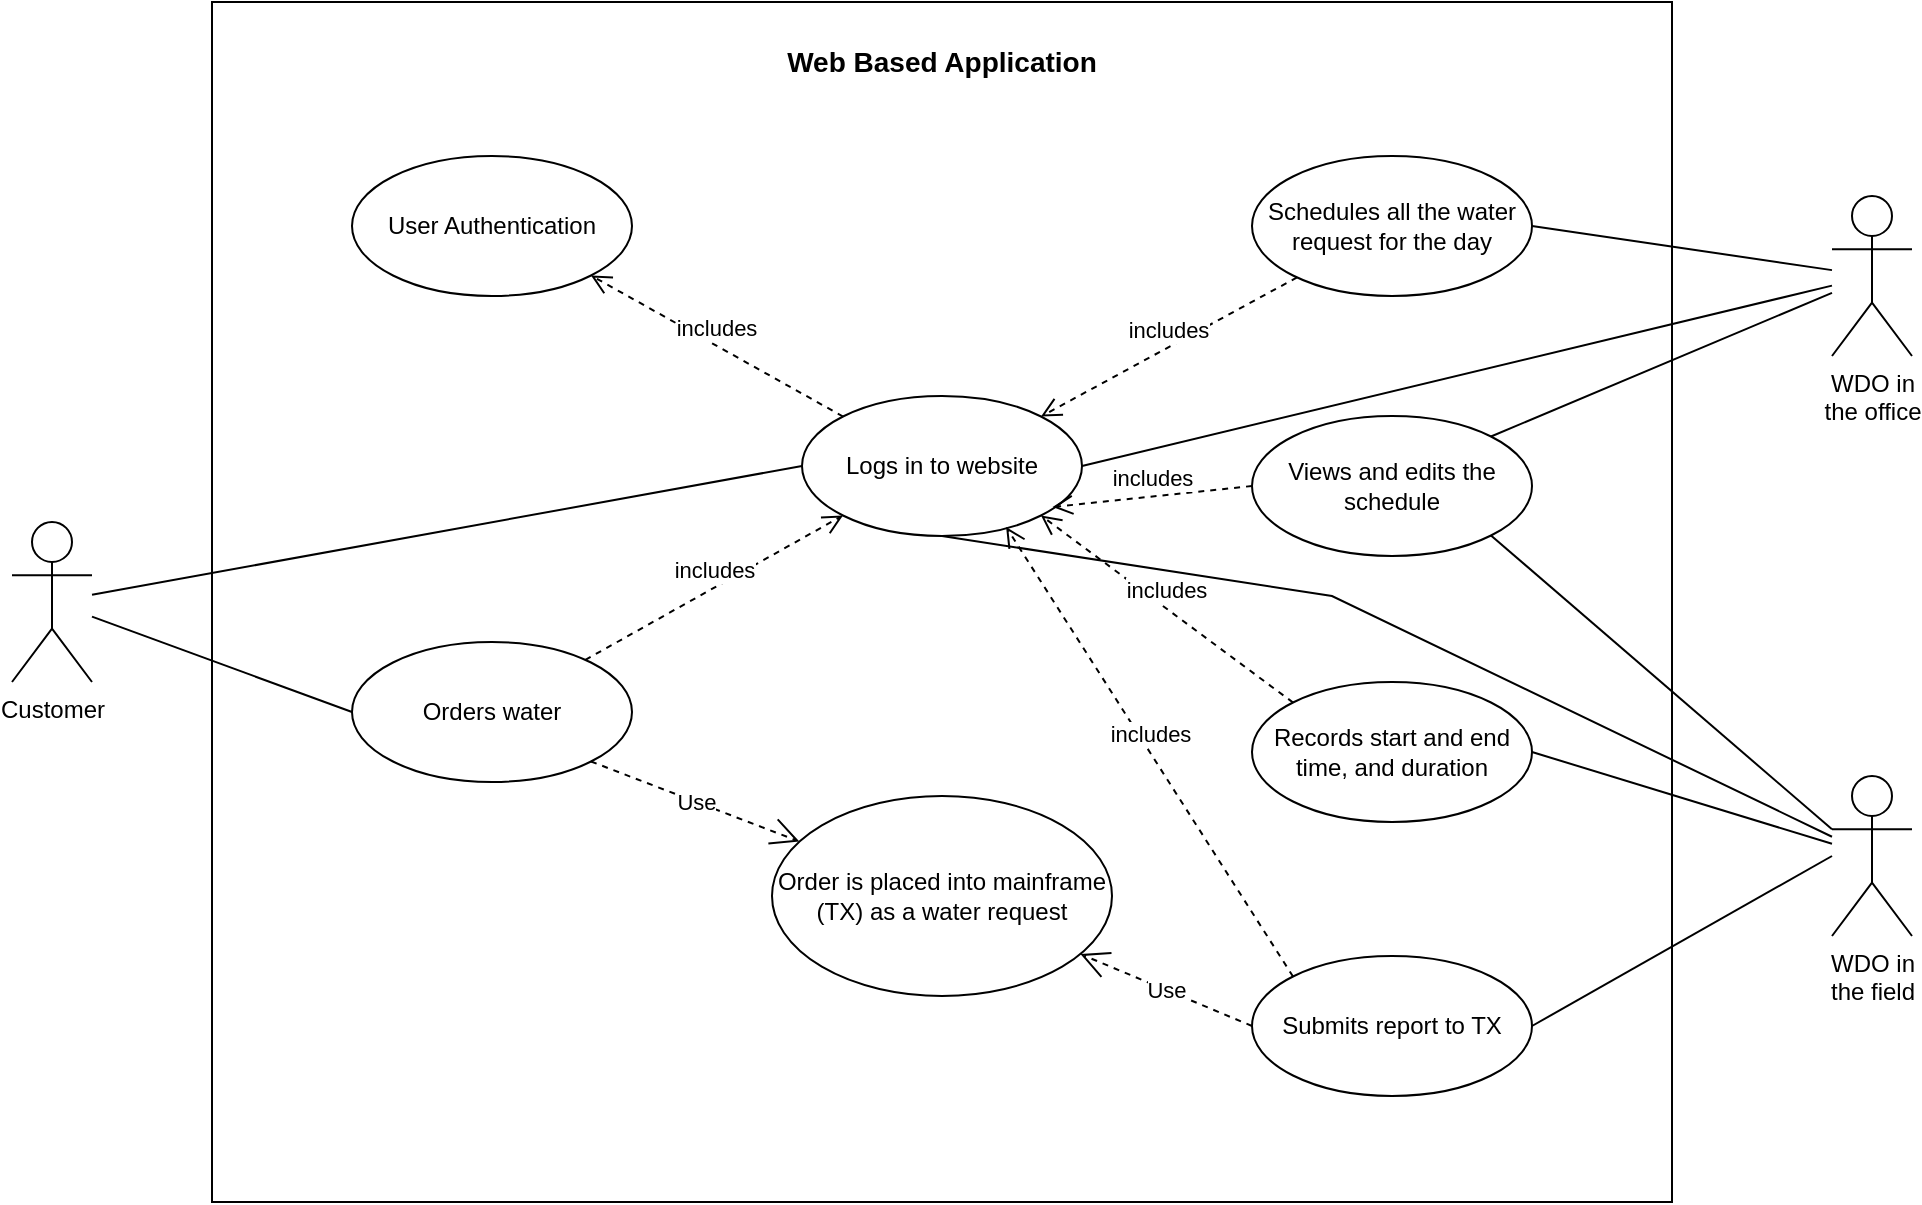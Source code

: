 <mxfile version="23.1.5" type="device">
  <diagram name="Page-1" id="e7e014a7-5840-1c2e-5031-d8a46d1fe8dd">
    <mxGraphModel dx="1728" dy="922" grid="1" gridSize="10" guides="1" tooltips="1" connect="1" arrows="1" fold="1" page="1" pageScale="1" pageWidth="1169" pageHeight="826" background="none" math="0" shadow="0">
      <root>
        <mxCell id="0" />
        <mxCell id="1" parent="0" />
        <mxCell id="aO-ZwqscGiUsRUBuonYR-41" value="&lt;p style=&quot;margin:0px;margin-top:4px;text-align:center;&quot;&gt;&lt;br&gt;&lt;/p&gt;&lt;p style=&quot;margin:0px;margin-top:4px;text-align:center;&quot;&gt;&lt;font style=&quot;font-size: 14px;&quot;&gt;&lt;b&gt;Web Based Application&lt;/b&gt;&lt;/font&gt;&lt;/p&gt;" style="verticalAlign=top;align=left;overflow=fill;html=1;whiteSpace=wrap;" vertex="1" parent="1">
          <mxGeometry x="220" y="113" width="730" height="600" as="geometry" />
        </mxCell>
        <mxCell id="aO-ZwqscGiUsRUBuonYR-42" value="WDO in &lt;br&gt;the office" style="shape=umlActor;verticalLabelPosition=bottom;verticalAlign=top;html=1;" vertex="1" parent="1">
          <mxGeometry x="1030" y="210" width="40" height="80" as="geometry" />
        </mxCell>
        <mxCell id="aO-ZwqscGiUsRUBuonYR-45" value="Customer" style="shape=umlActor;verticalLabelPosition=bottom;verticalAlign=top;html=1;" vertex="1" parent="1">
          <mxGeometry x="120" y="373" width="40" height="80" as="geometry" />
        </mxCell>
        <mxCell id="aO-ZwqscGiUsRUBuonYR-46" value="Orders water" style="ellipse;whiteSpace=wrap;html=1;" vertex="1" parent="1">
          <mxGeometry x="290" y="433" width="140" height="70" as="geometry" />
        </mxCell>
        <mxCell id="aO-ZwqscGiUsRUBuonYR-47" value="Order is placed into mainframe (TX) as a water request" style="ellipse;whiteSpace=wrap;html=1;" vertex="1" parent="1">
          <mxGeometry x="500" y="510" width="170" height="100" as="geometry" />
        </mxCell>
        <mxCell id="aO-ZwqscGiUsRUBuonYR-48" value="WDO in &lt;br&gt;the field" style="shape=umlActor;verticalLabelPosition=bottom;verticalAlign=top;html=1;" vertex="1" parent="1">
          <mxGeometry x="1030" y="500" width="40" height="80" as="geometry" />
        </mxCell>
        <mxCell id="aO-ZwqscGiUsRUBuonYR-49" value="Schedules all the water request for the day" style="ellipse;whiteSpace=wrap;html=1;" vertex="1" parent="1">
          <mxGeometry x="740" y="190" width="140" height="70" as="geometry" />
        </mxCell>
        <mxCell id="aO-ZwqscGiUsRUBuonYR-50" value="Views and edits the schedule" style="ellipse;whiteSpace=wrap;html=1;" vertex="1" parent="1">
          <mxGeometry x="740" y="320" width="140" height="70" as="geometry" />
        </mxCell>
        <mxCell id="aO-ZwqscGiUsRUBuonYR-51" value="Records start and end time, and duration" style="ellipse;whiteSpace=wrap;html=1;" vertex="1" parent="1">
          <mxGeometry x="740" y="453" width="140" height="70" as="geometry" />
        </mxCell>
        <mxCell id="aO-ZwqscGiUsRUBuonYR-52" value="Submits report to TX" style="ellipse;whiteSpace=wrap;html=1;" vertex="1" parent="1">
          <mxGeometry x="740" y="590" width="140" height="70" as="geometry" />
        </mxCell>
        <mxCell id="aO-ZwqscGiUsRUBuonYR-56" value="Logs in to website" style="ellipse;whiteSpace=wrap;html=1;" vertex="1" parent="1">
          <mxGeometry x="515" y="310" width="140" height="70" as="geometry" />
        </mxCell>
        <mxCell id="aO-ZwqscGiUsRUBuonYR-61" value="" style="endArrow=none;html=1;rounded=0;entryX=0;entryY=0.5;entryDx=0;entryDy=0;" edge="1" parent="1" source="aO-ZwqscGiUsRUBuonYR-45" target="aO-ZwqscGiUsRUBuonYR-56">
          <mxGeometry width="50" height="50" relative="1" as="geometry">
            <mxPoint x="140" y="370" as="sourcePoint" />
            <mxPoint x="140" y="220" as="targetPoint" />
            <Array as="points" />
          </mxGeometry>
        </mxCell>
        <mxCell id="aO-ZwqscGiUsRUBuonYR-62" value="" style="endArrow=none;html=1;rounded=0;entryX=1;entryY=0.5;entryDx=0;entryDy=0;" edge="1" parent="1" source="aO-ZwqscGiUsRUBuonYR-42" target="aO-ZwqscGiUsRUBuonYR-56">
          <mxGeometry width="50" height="50" relative="1" as="geometry">
            <mxPoint x="1040" y="190" as="sourcePoint" />
            <mxPoint x="1090" y="140" as="targetPoint" />
            <Array as="points" />
          </mxGeometry>
        </mxCell>
        <mxCell id="aO-ZwqscGiUsRUBuonYR-63" value="" style="endArrow=none;html=1;rounded=0;entryX=0.5;entryY=1;entryDx=0;entryDy=0;" edge="1" parent="1" source="aO-ZwqscGiUsRUBuonYR-48" target="aO-ZwqscGiUsRUBuonYR-56">
          <mxGeometry width="50" height="50" relative="1" as="geometry">
            <mxPoint x="520" y="480" as="sourcePoint" />
            <mxPoint x="570" y="430" as="targetPoint" />
            <Array as="points">
              <mxPoint x="780" y="410" />
            </Array>
          </mxGeometry>
        </mxCell>
        <mxCell id="aO-ZwqscGiUsRUBuonYR-64" value="" style="endArrow=none;html=1;rounded=0;exitX=1;exitY=0.5;exitDx=0;exitDy=0;" edge="1" parent="1" source="aO-ZwqscGiUsRUBuonYR-51" target="aO-ZwqscGiUsRUBuonYR-48">
          <mxGeometry width="50" height="50" relative="1" as="geometry">
            <mxPoint x="960" y="590" as="sourcePoint" />
            <mxPoint x="1010" y="540" as="targetPoint" />
          </mxGeometry>
        </mxCell>
        <mxCell id="aO-ZwqscGiUsRUBuonYR-65" value="" style="endArrow=none;html=1;rounded=0;exitX=1;exitY=0.5;exitDx=0;exitDy=0;" edge="1" parent="1" source="aO-ZwqscGiUsRUBuonYR-52">
          <mxGeometry width="50" height="50" relative="1" as="geometry">
            <mxPoint x="950" y="620" as="sourcePoint" />
            <mxPoint x="1030" y="540" as="targetPoint" />
          </mxGeometry>
        </mxCell>
        <mxCell id="aO-ZwqscGiUsRUBuonYR-66" value="" style="endArrow=none;html=1;rounded=0;entryX=0;entryY=0.5;entryDx=0;entryDy=0;" edge="1" parent="1" source="aO-ZwqscGiUsRUBuonYR-45" target="aO-ZwqscGiUsRUBuonYR-46">
          <mxGeometry width="50" height="50" relative="1" as="geometry">
            <mxPoint x="160" y="430" as="sourcePoint" />
            <mxPoint x="210" y="380" as="targetPoint" />
          </mxGeometry>
        </mxCell>
        <mxCell id="aO-ZwqscGiUsRUBuonYR-67" value="" style="endArrow=none;html=1;rounded=0;exitX=1;exitY=0.5;exitDx=0;exitDy=0;" edge="1" parent="1" source="aO-ZwqscGiUsRUBuonYR-49" target="aO-ZwqscGiUsRUBuonYR-42">
          <mxGeometry width="50" height="50" relative="1" as="geometry">
            <mxPoint x="990" y="310" as="sourcePoint" />
            <mxPoint x="1040" y="260" as="targetPoint" />
          </mxGeometry>
        </mxCell>
        <mxCell id="aO-ZwqscGiUsRUBuonYR-68" value="" style="endArrow=none;html=1;rounded=0;exitX=1;exitY=0;exitDx=0;exitDy=0;" edge="1" parent="1" source="aO-ZwqscGiUsRUBuonYR-50" target="aO-ZwqscGiUsRUBuonYR-42">
          <mxGeometry width="50" height="50" relative="1" as="geometry">
            <mxPoint x="970" y="330" as="sourcePoint" />
            <mxPoint x="1020" y="280" as="targetPoint" />
          </mxGeometry>
        </mxCell>
        <mxCell id="aO-ZwqscGiUsRUBuonYR-69" value="" style="endArrow=none;html=1;rounded=0;entryX=1;entryY=1;entryDx=0;entryDy=0;exitX=0;exitY=0.333;exitDx=0;exitDy=0;exitPerimeter=0;" edge="1" parent="1" source="aO-ZwqscGiUsRUBuonYR-48" target="aO-ZwqscGiUsRUBuonYR-50">
          <mxGeometry width="50" height="50" relative="1" as="geometry">
            <mxPoint x="980" y="480" as="sourcePoint" />
            <mxPoint x="1030" y="430" as="targetPoint" />
          </mxGeometry>
        </mxCell>
        <mxCell id="aO-ZwqscGiUsRUBuonYR-70" value="includes" style="html=1;verticalAlign=bottom;endArrow=open;dashed=1;endSize=8;curved=0;rounded=0;entryX=0;entryY=1;entryDx=0;entryDy=0;" edge="1" parent="1" source="aO-ZwqscGiUsRUBuonYR-46" target="aO-ZwqscGiUsRUBuonYR-56">
          <mxGeometry relative="1" as="geometry">
            <mxPoint x="490" y="280" as="sourcePoint" />
            <mxPoint x="410" y="280" as="targetPoint" />
          </mxGeometry>
        </mxCell>
        <mxCell id="aO-ZwqscGiUsRUBuonYR-71" value="includes" style="html=1;verticalAlign=bottom;endArrow=open;dashed=1;endSize=8;curved=0;rounded=0;entryX=1;entryY=0;entryDx=0;entryDy=0;" edge="1" parent="1" source="aO-ZwqscGiUsRUBuonYR-49" target="aO-ZwqscGiUsRUBuonYR-56">
          <mxGeometry x="0.001" relative="1" as="geometry">
            <mxPoint x="417" y="322" as="sourcePoint" />
            <mxPoint x="546" y="250" as="targetPoint" />
            <mxPoint as="offset" />
          </mxGeometry>
        </mxCell>
        <mxCell id="aO-ZwqscGiUsRUBuonYR-72" value="includes" style="html=1;verticalAlign=bottom;endArrow=open;dashed=1;endSize=8;curved=0;rounded=0;entryX=0.895;entryY=0.793;entryDx=0;entryDy=0;entryPerimeter=0;exitX=0;exitY=0.5;exitDx=0;exitDy=0;" edge="1" parent="1" source="aO-ZwqscGiUsRUBuonYR-50" target="aO-ZwqscGiUsRUBuonYR-56">
          <mxGeometry relative="1" as="geometry">
            <mxPoint x="750" y="236" as="sourcePoint" />
            <mxPoint x="660" y="238" as="targetPoint" />
          </mxGeometry>
        </mxCell>
        <mxCell id="aO-ZwqscGiUsRUBuonYR-73" value="User Authentication" style="ellipse;whiteSpace=wrap;html=1;" vertex="1" parent="1">
          <mxGeometry x="290" y="190" width="140" height="70" as="geometry" />
        </mxCell>
        <mxCell id="aO-ZwqscGiUsRUBuonYR-74" value="includes" style="html=1;verticalAlign=bottom;endArrow=open;dashed=1;endSize=8;curved=0;rounded=0;entryX=1;entryY=1;entryDx=0;entryDy=0;exitX=0;exitY=0;exitDx=0;exitDy=0;" edge="1" parent="1" source="aO-ZwqscGiUsRUBuonYR-56" target="aO-ZwqscGiUsRUBuonYR-73">
          <mxGeometry x="0.001" relative="1" as="geometry">
            <mxPoint x="549" y="210" as="sourcePoint" />
            <mxPoint x="420" y="279" as="targetPoint" />
            <mxPoint as="offset" />
          </mxGeometry>
        </mxCell>
        <mxCell id="aO-ZwqscGiUsRUBuonYR-75" value="includes" style="html=1;verticalAlign=bottom;endArrow=open;dashed=1;endSize=8;curved=0;rounded=0;entryX=1;entryY=1;entryDx=0;entryDy=0;exitX=0;exitY=0;exitDx=0;exitDy=0;" edge="1" parent="1" source="aO-ZwqscGiUsRUBuonYR-51" target="aO-ZwqscGiUsRUBuonYR-56">
          <mxGeometry relative="1" as="geometry">
            <mxPoint x="750" y="365" as="sourcePoint" />
            <mxPoint x="650" y="376" as="targetPoint" />
          </mxGeometry>
        </mxCell>
        <mxCell id="aO-ZwqscGiUsRUBuonYR-76" value="includes" style="html=1;verticalAlign=bottom;endArrow=open;dashed=1;endSize=8;curved=0;rounded=0;entryX=0.729;entryY=0.936;entryDx=0;entryDy=0;exitX=0;exitY=0;exitDx=0;exitDy=0;entryPerimeter=0;" edge="1" parent="1" source="aO-ZwqscGiUsRUBuonYR-52" target="aO-ZwqscGiUsRUBuonYR-56">
          <mxGeometry relative="1" as="geometry">
            <mxPoint x="771" y="473" as="sourcePoint" />
            <mxPoint x="644" y="380" as="targetPoint" />
          </mxGeometry>
        </mxCell>
        <mxCell id="aO-ZwqscGiUsRUBuonYR-77" value="Use" style="endArrow=open;endSize=12;dashed=1;html=1;rounded=0;exitX=1;exitY=1;exitDx=0;exitDy=0;" edge="1" parent="1" source="aO-ZwqscGiUsRUBuonYR-46" target="aO-ZwqscGiUsRUBuonYR-47">
          <mxGeometry width="160" relative="1" as="geometry">
            <mxPoint x="430" y="480" as="sourcePoint" />
            <mxPoint x="590" y="480" as="targetPoint" />
          </mxGeometry>
        </mxCell>
        <mxCell id="aO-ZwqscGiUsRUBuonYR-78" value="Use" style="endArrow=open;endSize=12;dashed=1;html=1;rounded=0;exitX=0;exitY=0.5;exitDx=0;exitDy=0;" edge="1" parent="1" source="aO-ZwqscGiUsRUBuonYR-52" target="aO-ZwqscGiUsRUBuonYR-47">
          <mxGeometry width="160" relative="1" as="geometry">
            <mxPoint x="419" y="503" as="sourcePoint" />
            <mxPoint x="524" y="543" as="targetPoint" />
          </mxGeometry>
        </mxCell>
      </root>
    </mxGraphModel>
  </diagram>
</mxfile>
